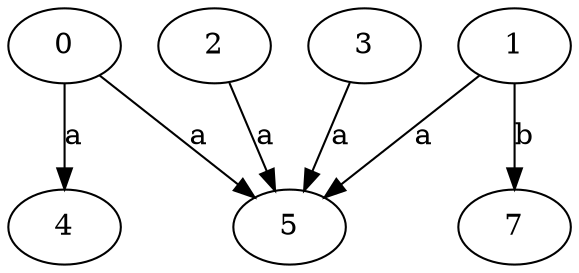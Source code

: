 strict digraph  {
0;
3;
4;
5;
1;
7;
2;
0 -> 4  [label=a];
0 -> 5  [label=a];
3 -> 5  [label=a];
1 -> 5  [label=a];
1 -> 7  [label=b];
2 -> 5  [label=a];
}
